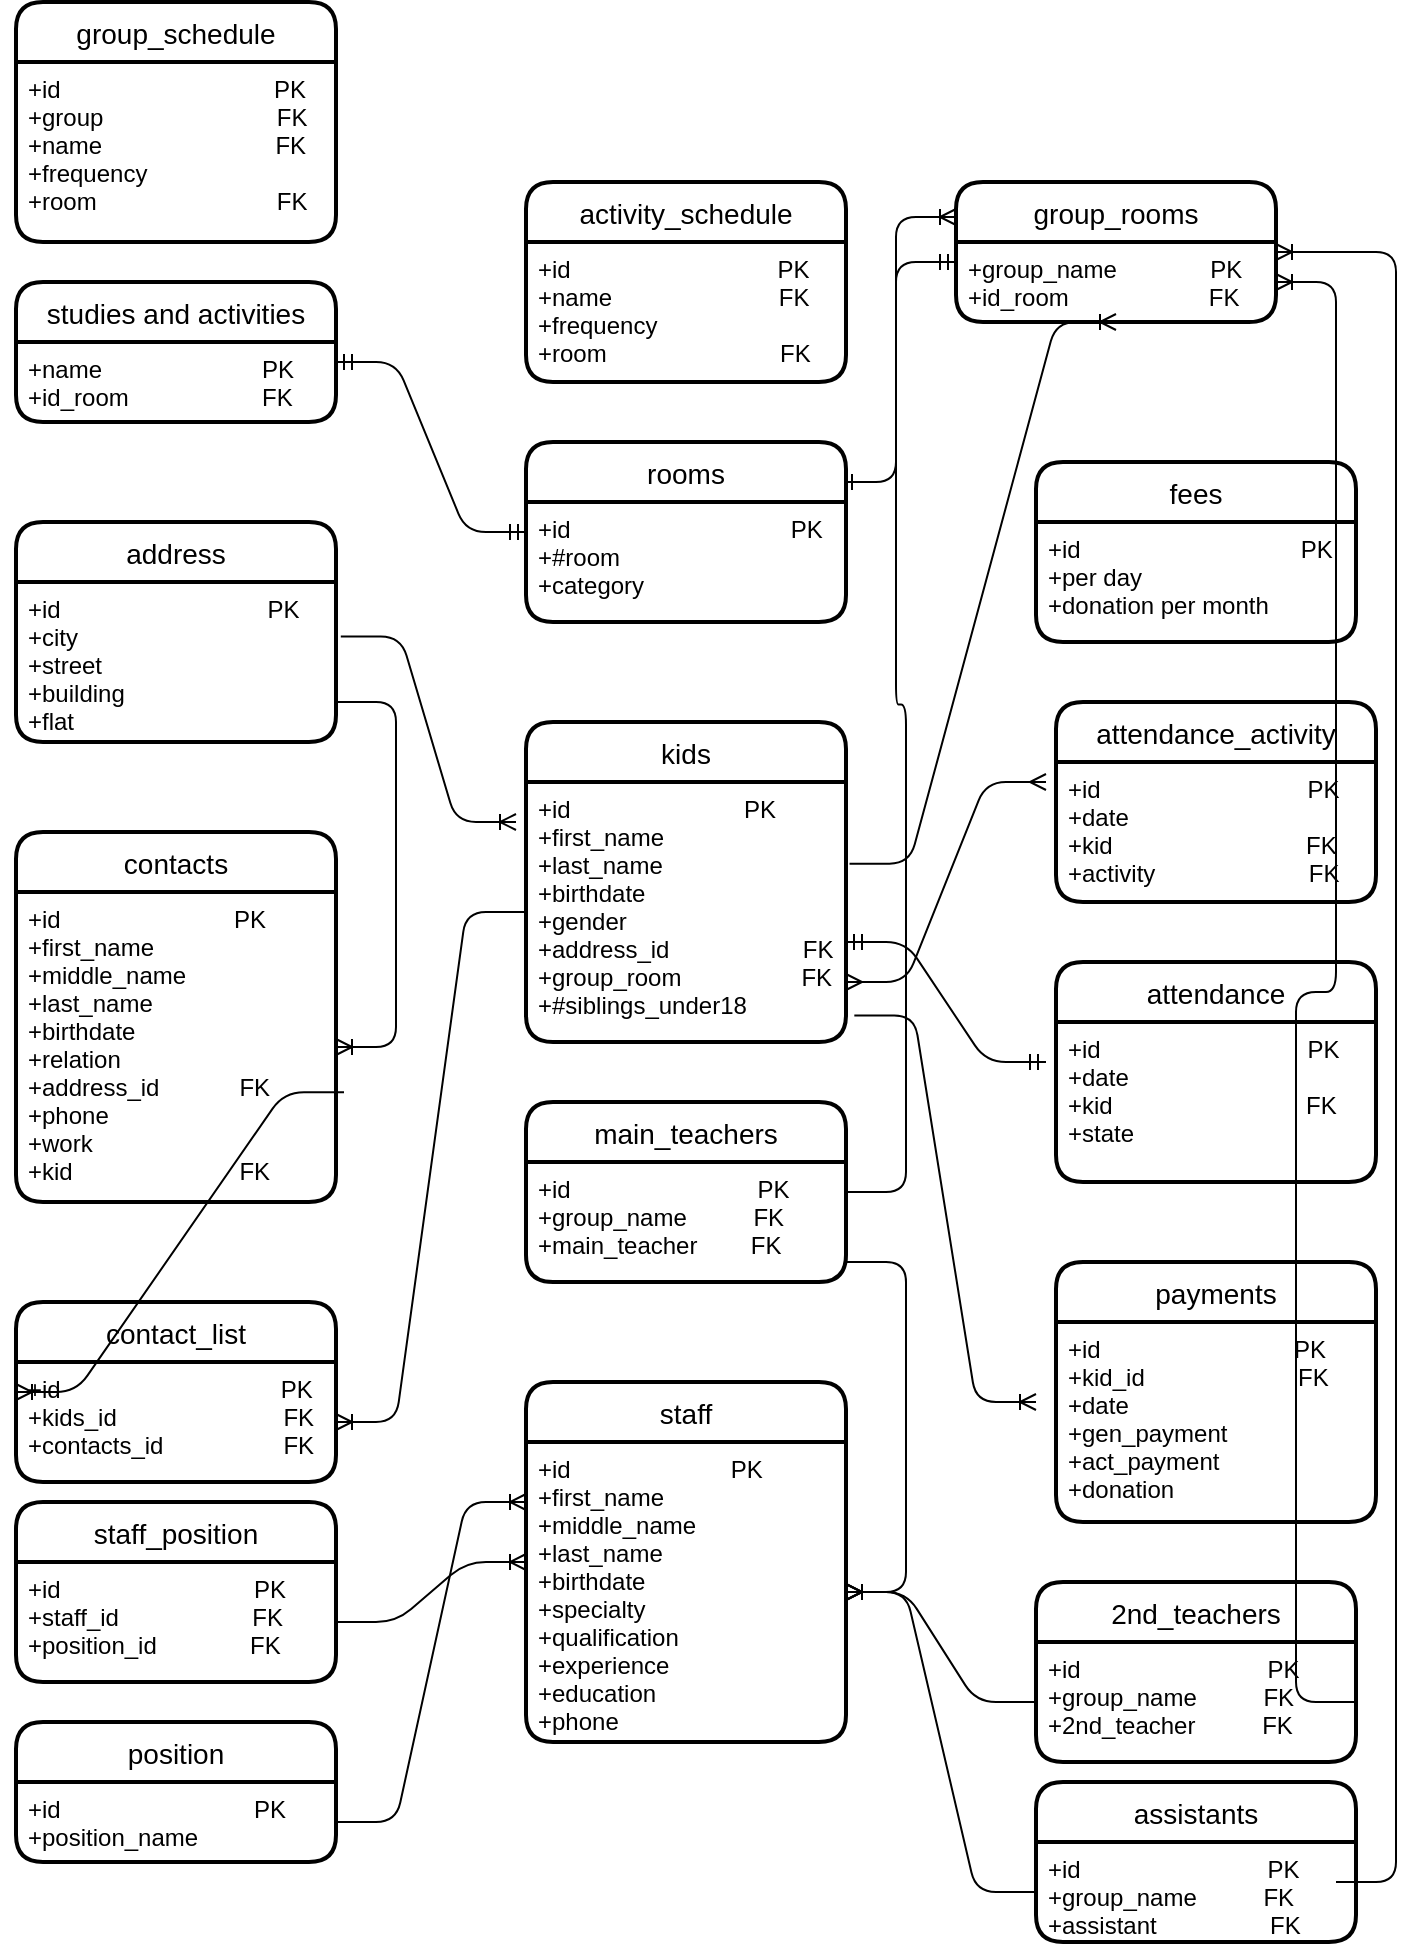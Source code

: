 <mxfile version="13.6.6" type="github">
  <diagram id="R2lEEEUBdFMjLlhIrx00" name="Page-1">
    <mxGraphModel dx="1038" dy="2817" grid="1" gridSize="10" guides="1" tooltips="1" connect="1" arrows="1" fold="1" page="1" pageScale="1" pageWidth="850" pageHeight="1100" math="0" shadow="0" extFonts="Permanent Marker^https://fonts.googleapis.com/css?family=Permanent+Marker">
      <root>
        <mxCell id="0" />
        <mxCell id="1" parent="0" />
        <mxCell id="jtmZs7vrfvo6yjPVw2VY-57" value="contacts" style="swimlane;childLayout=stackLayout;horizontal=1;startSize=30;horizontalStack=0;rounded=1;fontSize=14;fontStyle=0;strokeWidth=2;resizeParent=0;resizeLast=1;shadow=0;dashed=0;align=center;" parent="1" vertex="1">
          <mxGeometry x="90" y="-1765" width="160" height="185" as="geometry" />
        </mxCell>
        <mxCell id="jtmZs7vrfvo6yjPVw2VY-58" value="+id                          PK&#xa;+first_name&#xa;+middle_name&#xa;+last_name&#xa;+birthdate&#xa;+relation&#xa;+address_id            FK&#xa;+phone&#xa;+work                      &#xa;+kid                         FK" style="align=left;strokeColor=none;fillColor=none;spacingLeft=4;fontSize=12;verticalAlign=top;resizable=0;rotatable=0;part=1;" parent="jtmZs7vrfvo6yjPVw2VY-57" vertex="1">
          <mxGeometry y="30" width="160" height="155" as="geometry" />
        </mxCell>
        <mxCell id="54aEL65558y0Twl9wDXi-4" value="" style="edgeStyle=entityRelationEdgeStyle;fontSize=12;html=1;endArrow=ERmandOne;startArrow=ERmandOne;" parent="1" edge="1">
          <mxGeometry width="100" height="100" relative="1" as="geometry">
            <mxPoint x="505" y="-1710" as="sourcePoint" />
            <mxPoint x="605" y="-1650" as="targetPoint" />
          </mxGeometry>
        </mxCell>
        <mxCell id="jtmZs7vrfvo6yjPVw2VY-53" value="attendance" style="swimlane;childLayout=stackLayout;horizontal=1;startSize=30;horizontalStack=0;rounded=1;fontSize=14;fontStyle=0;strokeWidth=2;resizeParent=0;resizeLast=1;shadow=0;dashed=0;align=center;" parent="1" vertex="1">
          <mxGeometry x="610" y="-1700" width="160" height="110" as="geometry" />
        </mxCell>
        <mxCell id="jtmZs7vrfvo6yjPVw2VY-54" value="+id                               PK&#xa;+date&#xa;+kid                             FK&#xa;+state&#xa;" style="align=left;strokeColor=none;fillColor=none;spacingLeft=4;fontSize=12;verticalAlign=top;resizable=0;rotatable=0;part=1;" parent="jtmZs7vrfvo6yjPVw2VY-53" vertex="1">
          <mxGeometry y="30" width="160" height="80" as="geometry" />
        </mxCell>
        <mxCell id="54aEL65558y0Twl9wDXi-9" value="" style="edgeStyle=entityRelationEdgeStyle;fontSize=12;html=1;endArrow=ERmany;startArrow=ERmany;" parent="1" edge="1">
          <mxGeometry width="100" height="100" relative="1" as="geometry">
            <mxPoint x="505" y="-1690" as="sourcePoint" />
            <mxPoint x="605" y="-1790" as="targetPoint" />
          </mxGeometry>
        </mxCell>
        <mxCell id="54aEL65558y0Twl9wDXi-7" value="attendance_activity" style="swimlane;childLayout=stackLayout;horizontal=1;startSize=30;horizontalStack=0;rounded=1;fontSize=14;fontStyle=0;strokeWidth=2;resizeParent=0;resizeLast=1;shadow=0;dashed=0;align=center;" parent="1" vertex="1">
          <mxGeometry x="610" y="-1830" width="160" height="100" as="geometry" />
        </mxCell>
        <mxCell id="54aEL65558y0Twl9wDXi-8" value="+id                               PK&#xa;+date&#xa;+kid                             FK&#xa;+activity                       FK" style="align=left;strokeColor=none;fillColor=none;spacingLeft=4;fontSize=12;verticalAlign=top;resizable=0;rotatable=0;part=1;" parent="54aEL65558y0Twl9wDXi-7" vertex="1">
          <mxGeometry y="30" width="160" height="70" as="geometry" />
        </mxCell>
        <mxCell id="jtmZs7vrfvo6yjPVw2VY-1" value="kids" style="swimlane;childLayout=stackLayout;horizontal=1;startSize=30;horizontalStack=0;rounded=1;fontSize=14;fontStyle=0;strokeWidth=2;resizeParent=0;resizeLast=1;shadow=0;dashed=0;align=center;" parent="1" vertex="1">
          <mxGeometry x="345" y="-1820" width="160" height="160" as="geometry" />
        </mxCell>
        <mxCell id="jtmZs7vrfvo6yjPVw2VY-2" value="+id                          PK&#xa;+first_name&#xa;+last_name&#xa;+birthdate&#xa;+gender&#xa;+address_id                    FK&#xa;+group_room                  FK&#xa;+#siblings_under18" style="align=left;strokeColor=none;fillColor=none;spacingLeft=4;fontSize=12;verticalAlign=top;resizable=0;rotatable=0;part=1;" parent="jtmZs7vrfvo6yjPVw2VY-1" vertex="1">
          <mxGeometry y="30" width="160" height="130" as="geometry" />
        </mxCell>
        <mxCell id="JxFD-TdY9gkGIwwa138k-1" value="fees" style="swimlane;childLayout=stackLayout;horizontal=1;startSize=30;horizontalStack=0;rounded=1;fontSize=14;fontStyle=0;strokeWidth=2;resizeParent=0;resizeLast=1;shadow=0;dashed=0;align=center;" vertex="1" parent="1">
          <mxGeometry x="600" y="-1950" width="160" height="90" as="geometry" />
        </mxCell>
        <mxCell id="JxFD-TdY9gkGIwwa138k-2" value="+id                                 PK&#xa;+per day&#xa;+donation per month" style="align=left;strokeColor=none;fillColor=none;spacingLeft=4;fontSize=12;verticalAlign=top;resizable=0;rotatable=0;part=1;" vertex="1" parent="JxFD-TdY9gkGIwwa138k-1">
          <mxGeometry y="30" width="160" height="60" as="geometry" />
        </mxCell>
        <mxCell id="JxFD-TdY9gkGIwwa138k-3" value="payments" style="swimlane;childLayout=stackLayout;horizontal=1;startSize=30;horizontalStack=0;rounded=1;fontSize=14;fontStyle=0;strokeWidth=2;resizeParent=0;resizeLast=1;shadow=0;dashed=0;align=center;" vertex="1" parent="1">
          <mxGeometry x="610" y="-1550" width="160" height="130" as="geometry" />
        </mxCell>
        <mxCell id="JxFD-TdY9gkGIwwa138k-4" value="+id                             PK&#xa;+kid_id                       FK&#xa;+date&#xa;+gen_payment&#xa;+act_payment&#xa;+donation" style="align=left;strokeColor=none;fillColor=none;spacingLeft=4;fontSize=12;verticalAlign=top;resizable=0;rotatable=0;part=1;" vertex="1" parent="JxFD-TdY9gkGIwwa138k-3">
          <mxGeometry y="30" width="160" height="100" as="geometry" />
        </mxCell>
        <mxCell id="JxFD-TdY9gkGIwwa138k-5" value="" style="edgeStyle=entityRelationEdgeStyle;fontSize=12;html=1;endArrow=ERoneToMany;exitX=1.026;exitY=0.898;exitDx=0;exitDy=0;exitPerimeter=0;" edge="1" parent="1" source="jtmZs7vrfvo6yjPVw2VY-2">
          <mxGeometry width="100" height="100" relative="1" as="geometry">
            <mxPoint x="370" y="-1630" as="sourcePoint" />
            <mxPoint x="600" y="-1480" as="targetPoint" />
          </mxGeometry>
        </mxCell>
        <mxCell id="JxFD-TdY9gkGIwwa138k-8" value="contact_list" style="swimlane;childLayout=stackLayout;horizontal=1;startSize=30;horizontalStack=0;rounded=1;fontSize=14;fontStyle=0;strokeWidth=2;resizeParent=0;resizeLast=1;shadow=0;dashed=0;align=center;" vertex="1" parent="1">
          <mxGeometry x="90" y="-1530" width="160" height="90" as="geometry" />
        </mxCell>
        <mxCell id="JxFD-TdY9gkGIwwa138k-9" value="+id                                 PK&#xa;+kids_id                         FK&#xa;+contacts_id                  FK" style="align=left;strokeColor=none;fillColor=none;spacingLeft=4;fontSize=12;verticalAlign=top;resizable=0;rotatable=0;part=1;" vertex="1" parent="JxFD-TdY9gkGIwwa138k-8">
          <mxGeometry y="30" width="160" height="60" as="geometry" />
        </mxCell>
        <mxCell id="JxFD-TdY9gkGIwwa138k-10" value="" style="edgeStyle=entityRelationEdgeStyle;fontSize=12;html=1;endArrow=ERoneToMany;entryX=0;entryY=0.25;entryDx=0;entryDy=0;exitX=1.025;exitY=0.646;exitDx=0;exitDy=0;exitPerimeter=0;" edge="1" parent="1" source="jtmZs7vrfvo6yjPVw2VY-58" target="JxFD-TdY9gkGIwwa138k-9">
          <mxGeometry width="100" height="100" relative="1" as="geometry">
            <mxPoint x="260" y="-1660" as="sourcePoint" />
            <mxPoint x="30" y="-1640" as="targetPoint" />
          </mxGeometry>
        </mxCell>
        <mxCell id="JxFD-TdY9gkGIwwa138k-11" value="" style="edgeStyle=entityRelationEdgeStyle;fontSize=12;html=1;endArrow=ERoneToMany;" edge="1" parent="1" source="jtmZs7vrfvo6yjPVw2VY-2" target="JxFD-TdY9gkGIwwa138k-9">
          <mxGeometry width="100" height="100" relative="1" as="geometry">
            <mxPoint x="370" y="-1550" as="sourcePoint" />
            <mxPoint x="470" y="-1650" as="targetPoint" />
          </mxGeometry>
        </mxCell>
        <mxCell id="JxFD-TdY9gkGIwwa138k-12" value="group_rooms" style="swimlane;childLayout=stackLayout;horizontal=1;startSize=30;horizontalStack=0;rounded=1;fontSize=14;fontStyle=0;strokeWidth=2;resizeParent=0;resizeLast=1;shadow=0;dashed=0;align=center;" vertex="1" parent="1">
          <mxGeometry x="560" y="-2090" width="160" height="70" as="geometry" />
        </mxCell>
        <mxCell id="JxFD-TdY9gkGIwwa138k-13" value="+group_name              PK&#xa;+id_room                     FK                       &#xa;" style="align=left;strokeColor=none;fillColor=none;spacingLeft=4;fontSize=12;verticalAlign=top;resizable=0;rotatable=0;part=1;" vertex="1" parent="JxFD-TdY9gkGIwwa138k-12">
          <mxGeometry y="30" width="160" height="40" as="geometry" />
        </mxCell>
        <mxCell id="JxFD-TdY9gkGIwwa138k-15" value="" style="edgeStyle=entityRelationEdgeStyle;fontSize=12;html=1;endArrow=ERmandOne;startArrow=ERmandOne;entryX=0;entryY=0.25;entryDx=0;entryDy=0;" edge="1" parent="1" target="JxFD-TdY9gkGIwwa138k-13">
          <mxGeometry width="100" height="100" relative="1" as="geometry">
            <mxPoint x="500" y="-1940" as="sourcePoint" />
            <mxPoint x="570" y="-2040" as="targetPoint" />
          </mxGeometry>
        </mxCell>
        <mxCell id="JxFD-TdY9gkGIwwa138k-16" value="2nd_teachers" style="swimlane;childLayout=stackLayout;horizontal=1;startSize=30;horizontalStack=0;rounded=1;fontSize=14;fontStyle=0;strokeWidth=2;resizeParent=0;resizeLast=1;shadow=0;dashed=0;align=center;" vertex="1" parent="1">
          <mxGeometry x="600" y="-1390" width="160" height="90" as="geometry" />
        </mxCell>
        <mxCell id="JxFD-TdY9gkGIwwa138k-17" value="+id                            PK&#xa;+group_name          FK&#xa;+2nd_teacher          FK" style="align=left;strokeColor=none;fillColor=none;spacingLeft=4;fontSize=12;verticalAlign=top;resizable=0;rotatable=0;part=1;" vertex="1" parent="JxFD-TdY9gkGIwwa138k-16">
          <mxGeometry y="30" width="160" height="60" as="geometry" />
        </mxCell>
        <mxCell id="jtmZs7vrfvo6yjPVw2VY-63" value="main_teachers" style="swimlane;childLayout=stackLayout;horizontal=1;startSize=30;horizontalStack=0;rounded=1;fontSize=14;fontStyle=0;strokeWidth=2;resizeParent=0;resizeLast=1;shadow=0;dashed=0;align=center;" parent="1" vertex="1">
          <mxGeometry x="345" y="-1630" width="160" height="90" as="geometry" />
        </mxCell>
        <mxCell id="jtmZs7vrfvo6yjPVw2VY-64" value="+id                            PK&#xa;+group_name          FK&#xa;+main_teacher        FK" style="align=left;strokeColor=none;fillColor=none;spacingLeft=4;fontSize=12;verticalAlign=top;resizable=0;rotatable=0;part=1;" parent="jtmZs7vrfvo6yjPVw2VY-63" vertex="1">
          <mxGeometry y="30" width="160" height="60" as="geometry" />
        </mxCell>
        <mxCell id="jtmZs7vrfvo6yjPVw2VY-72" value="" style="edgeStyle=entityRelationEdgeStyle;fontSize=12;html=1;endArrow=ERoneToMany;" parent="jtmZs7vrfvo6yjPVw2VY-63" target="jtmZs7vrfvo6yjPVw2VY-31" edge="1">
          <mxGeometry width="100" height="100" relative="1" as="geometry">
            <mxPoint x="160" y="80" as="sourcePoint" />
            <mxPoint x="260" y="-20" as="targetPoint" />
          </mxGeometry>
        </mxCell>
        <mxCell id="JxFD-TdY9gkGIwwa138k-24" value="" style="edgeStyle=entityRelationEdgeStyle;fontSize=12;html=1;endArrow=ERoneToMany;exitX=1;exitY=0.25;exitDx=0;exitDy=0;entryX=0;entryY=0.25;entryDx=0;entryDy=0;" edge="1" parent="1" source="jtmZs7vrfvo6yjPVw2VY-64" target="JxFD-TdY9gkGIwwa138k-12">
          <mxGeometry width="100" height="100" relative="1" as="geometry">
            <mxPoint x="500" y="-1600" as="sourcePoint" />
            <mxPoint x="550" y="-2070" as="targetPoint" />
          </mxGeometry>
        </mxCell>
        <mxCell id="JxFD-TdY9gkGIwwa138k-25" value="" style="edgeStyle=entityRelationEdgeStyle;fontSize=12;html=1;endArrow=ERoneToMany;" edge="1" parent="1" source="JxFD-TdY9gkGIwwa138k-17" target="jtmZs7vrfvo6yjPVw2VY-31">
          <mxGeometry width="100" height="100" relative="1" as="geometry">
            <mxPoint x="630" y="-1140" as="sourcePoint" />
            <mxPoint x="510" y="-1360" as="targetPoint" />
          </mxGeometry>
        </mxCell>
        <mxCell id="JxFD-TdY9gkGIwwa138k-27" value="" style="edgeStyle=entityRelationEdgeStyle;fontSize=12;html=1;endArrow=ERoneToMany;exitX=1;exitY=0.5;exitDx=0;exitDy=0;" edge="1" parent="1" source="JxFD-TdY9gkGIwwa138k-17" target="JxFD-TdY9gkGIwwa138k-13">
          <mxGeometry width="100" height="100" relative="1" as="geometry">
            <mxPoint x="370" y="-1450" as="sourcePoint" />
            <mxPoint x="470" y="-1550" as="targetPoint" />
          </mxGeometry>
        </mxCell>
        <mxCell id="JxFD-TdY9gkGIwwa138k-19" value="assistants" style="swimlane;childLayout=stackLayout;horizontal=1;startSize=30;horizontalStack=0;rounded=1;fontSize=14;fontStyle=0;strokeWidth=2;resizeParent=0;resizeLast=1;shadow=0;dashed=0;align=center;" vertex="1" parent="1">
          <mxGeometry x="600" y="-1290" width="160" height="80" as="geometry" />
        </mxCell>
        <mxCell id="JxFD-TdY9gkGIwwa138k-29" value="" style="edgeStyle=entityRelationEdgeStyle;fontSize=12;html=1;endArrow=ERoneToMany;" edge="1" parent="JxFD-TdY9gkGIwwa138k-19" target="JxFD-TdY9gkGIwwa138k-12">
          <mxGeometry width="100" height="100" relative="1" as="geometry">
            <mxPoint x="150" y="50" as="sourcePoint" />
            <mxPoint x="250" y="-50" as="targetPoint" />
          </mxGeometry>
        </mxCell>
        <mxCell id="JxFD-TdY9gkGIwwa138k-20" value="+id                            PK&#xa;+group_name          FK&#xa;+assistant                 FK" style="align=left;strokeColor=none;fillColor=none;spacingLeft=4;fontSize=12;verticalAlign=top;resizable=0;rotatable=0;part=1;" vertex="1" parent="JxFD-TdY9gkGIwwa138k-19">
          <mxGeometry y="30" width="160" height="50" as="geometry" />
        </mxCell>
        <mxCell id="JxFD-TdY9gkGIwwa138k-28" value="" style="edgeStyle=entityRelationEdgeStyle;fontSize=12;html=1;endArrow=ERoneToMany;" edge="1" parent="1" source="JxFD-TdY9gkGIwwa138k-20" target="jtmZs7vrfvo6yjPVw2VY-31">
          <mxGeometry width="100" height="100" relative="1" as="geometry">
            <mxPoint x="600" y="-1230" as="sourcePoint" />
            <mxPoint x="700" y="-1330" as="targetPoint" />
          </mxGeometry>
        </mxCell>
        <mxCell id="JxFD-TdY9gkGIwwa138k-30" value="" style="edgeStyle=entityRelationEdgeStyle;fontSize=12;html=1;endArrow=ERoneToMany;exitX=1.011;exitY=0.314;exitDx=0;exitDy=0;exitPerimeter=0;entryX=0.5;entryY=1;entryDx=0;entryDy=0;" edge="1" parent="1" source="jtmZs7vrfvo6yjPVw2VY-2" target="JxFD-TdY9gkGIwwa138k-13">
          <mxGeometry width="100" height="100" relative="1" as="geometry">
            <mxPoint x="370" y="-1750" as="sourcePoint" />
            <mxPoint x="470" y="-1850" as="targetPoint" />
          </mxGeometry>
        </mxCell>
        <mxCell id="JxFD-TdY9gkGIwwa138k-33" value="" style="edgeStyle=entityRelationEdgeStyle;fontSize=12;html=1;endArrow=ERoneToMany;entryX=0;entryY=0.5;entryDx=0;entryDy=0;exitX=1;exitY=0.5;exitDx=0;exitDy=0;" edge="1" parent="1" source="JxFD-TdY9gkGIwwa138k-32" target="jtmZs7vrfvo6yjPVw2VY-30">
          <mxGeometry width="100" height="100" relative="1" as="geometry">
            <mxPoint x="330" y="-1160" as="sourcePoint" />
            <mxPoint x="170" y="-1240" as="targetPoint" />
          </mxGeometry>
        </mxCell>
        <mxCell id="JxFD-TdY9gkGIwwa138k-31" value="staff_position" style="swimlane;childLayout=stackLayout;horizontal=1;startSize=30;horizontalStack=0;rounded=1;fontSize=14;fontStyle=0;strokeWidth=2;resizeParent=0;resizeLast=1;shadow=0;dashed=0;align=center;" vertex="1" parent="1">
          <mxGeometry x="90" y="-1430" width="160" height="90" as="geometry" />
        </mxCell>
        <mxCell id="JxFD-TdY9gkGIwwa138k-32" value="+id                             PK&#xa;+staff_id                    FK&#xa;+position_id              FK" style="align=left;strokeColor=none;fillColor=none;spacingLeft=4;fontSize=12;verticalAlign=top;resizable=0;rotatable=0;part=1;" vertex="1" parent="JxFD-TdY9gkGIwwa138k-31">
          <mxGeometry y="30" width="160" height="60" as="geometry" />
        </mxCell>
        <mxCell id="54aEL65558y0Twl9wDXi-22" value="position" style="swimlane;childLayout=stackLayout;horizontal=1;startSize=30;horizontalStack=0;rounded=1;fontSize=14;fontStyle=0;strokeWidth=2;resizeParent=0;resizeLast=1;shadow=0;dashed=0;align=center;" parent="1" vertex="1">
          <mxGeometry x="90" y="-1320" width="160" height="70" as="geometry" />
        </mxCell>
        <mxCell id="54aEL65558y0Twl9wDXi-23" value="+id                             PK&#xa;+position_name&#xa;" style="align=left;strokeColor=none;fillColor=none;spacingLeft=4;fontSize=12;verticalAlign=top;resizable=0;rotatable=0;part=1;" parent="54aEL65558y0Twl9wDXi-22" vertex="1">
          <mxGeometry y="30" width="160" height="40" as="geometry" />
        </mxCell>
        <mxCell id="jtmZs7vrfvo6yjPVw2VY-30" value="staff" style="swimlane;childLayout=stackLayout;horizontal=1;startSize=30;horizontalStack=0;rounded=1;fontSize=14;fontStyle=0;strokeWidth=2;resizeParent=0;resizeLast=1;shadow=0;dashed=0;align=center;" parent="1" vertex="1">
          <mxGeometry x="345" y="-1490" width="160" height="180" as="geometry" />
        </mxCell>
        <mxCell id="JxFD-TdY9gkGIwwa138k-34" value="" style="edgeStyle=entityRelationEdgeStyle;fontSize=12;html=1;endArrow=ERoneToMany;exitX=1;exitY=0.5;exitDx=0;exitDy=0;" edge="1" parent="jtmZs7vrfvo6yjPVw2VY-30" source="54aEL65558y0Twl9wDXi-23">
          <mxGeometry width="100" height="100" relative="1" as="geometry">
            <mxPoint x="-100" y="160" as="sourcePoint" />
            <mxPoint y="60" as="targetPoint" />
          </mxGeometry>
        </mxCell>
        <mxCell id="jtmZs7vrfvo6yjPVw2VY-31" value="+id                        PK&#xa;+first_name&#xa;+middle_name&#xa;+last_name&#xa;+birthdate&#xa;+specialty&#xa;+qualification&#xa;+experience&#xa;+education&#xa;+phone" style="align=left;strokeColor=none;fillColor=none;spacingLeft=4;fontSize=12;verticalAlign=top;resizable=0;rotatable=0;part=1;" parent="jtmZs7vrfvo6yjPVw2VY-30" vertex="1">
          <mxGeometry y="30" width="160" height="150" as="geometry" />
        </mxCell>
        <mxCell id="jtmZs7vrfvo6yjPVw2VY-50" value="rooms" style="swimlane;childLayout=stackLayout;horizontal=1;startSize=30;horizontalStack=0;rounded=1;fontSize=14;fontStyle=0;strokeWidth=2;resizeParent=0;resizeLast=1;shadow=0;dashed=0;align=center;" parent="1" vertex="1">
          <mxGeometry x="345" y="-1960" width="160" height="90" as="geometry" />
        </mxCell>
        <mxCell id="jtmZs7vrfvo6yjPVw2VY-51" value="+id                                 PK&#xa;+#room                           &#xa;+category&#xa;" style="align=left;strokeColor=none;fillColor=none;spacingLeft=4;fontSize=12;verticalAlign=top;resizable=0;rotatable=0;part=1;" parent="jtmZs7vrfvo6yjPVw2VY-50" vertex="1">
          <mxGeometry y="30" width="160" height="60" as="geometry" />
        </mxCell>
        <mxCell id="54aEL65558y0Twl9wDXi-32" value="activity_schedule" style="swimlane;childLayout=stackLayout;horizontal=1;startSize=30;horizontalStack=0;rounded=1;fontSize=14;fontStyle=0;strokeWidth=2;resizeParent=0;resizeLast=1;shadow=0;dashed=0;align=center;" parent="1" vertex="1">
          <mxGeometry x="345" y="-2090" width="160" height="100" as="geometry" />
        </mxCell>
        <mxCell id="54aEL65558y0Twl9wDXi-33" value="+id                               PK&#xa;+name                         FK&#xa;+frequency&#xa;+room                          FK" style="align=left;strokeColor=none;fillColor=none;spacingLeft=4;fontSize=12;verticalAlign=top;resizable=0;rotatable=0;part=1;" parent="54aEL65558y0Twl9wDXi-32" vertex="1">
          <mxGeometry y="30" width="160" height="70" as="geometry" />
        </mxCell>
        <mxCell id="JxFD-TdY9gkGIwwa138k-39" value="" style="edgeStyle=entityRelationEdgeStyle;fontSize=12;html=1;endArrow=ERmandOne;startArrow=ERmandOne;exitX=1;exitY=0.25;exitDx=0;exitDy=0;entryX=0;entryY=0.25;entryDx=0;entryDy=0;" edge="1" parent="1" source="jtmZs7vrfvo6yjPVw2VY-46" target="jtmZs7vrfvo6yjPVw2VY-51">
          <mxGeometry width="100" height="100" relative="1" as="geometry">
            <mxPoint x="370" y="-1850" as="sourcePoint" />
            <mxPoint x="470" y="-1950" as="targetPoint" />
          </mxGeometry>
        </mxCell>
        <mxCell id="JxFD-TdY9gkGIwwa138k-40" value="address" style="swimlane;childLayout=stackLayout;horizontal=1;startSize=30;horizontalStack=0;rounded=1;fontSize=14;fontStyle=0;strokeWidth=2;resizeParent=0;resizeLast=1;shadow=0;dashed=0;align=center;" vertex="1" parent="1">
          <mxGeometry x="90" y="-1920" width="160" height="110" as="geometry" />
        </mxCell>
        <mxCell id="JxFD-TdY9gkGIwwa138k-41" value="+id                               PK&#xa;+city&#xa;+street&#xa;+building&#xa;+flat" style="align=left;strokeColor=none;fillColor=none;spacingLeft=4;fontSize=12;verticalAlign=top;resizable=0;rotatable=0;part=1;" vertex="1" parent="JxFD-TdY9gkGIwwa138k-40">
          <mxGeometry y="30" width="160" height="80" as="geometry" />
        </mxCell>
        <mxCell id="jtmZs7vrfvo6yjPVw2VY-45" value="studies and activities" style="swimlane;childLayout=stackLayout;horizontal=1;startSize=30;horizontalStack=0;rounded=1;fontSize=14;fontStyle=0;strokeWidth=2;resizeParent=0;resizeLast=1;shadow=0;dashed=0;align=center;" parent="1" vertex="1">
          <mxGeometry x="90" y="-2040" width="160" height="70" as="geometry" />
        </mxCell>
        <mxCell id="jtmZs7vrfvo6yjPVw2VY-46" value="+name                        PK&#xa;+id_room                    FK&#xa;" style="align=left;strokeColor=none;fillColor=none;spacingLeft=4;fontSize=12;verticalAlign=top;resizable=0;rotatable=0;part=1;" parent="jtmZs7vrfvo6yjPVw2VY-45" vertex="1">
          <mxGeometry y="30" width="160" height="40" as="geometry" />
        </mxCell>
        <mxCell id="54aEL65558y0Twl9wDXi-16" value="group_schedule" style="swimlane;childLayout=stackLayout;horizontal=1;startSize=30;horizontalStack=0;rounded=1;fontSize=14;fontStyle=0;strokeWidth=2;resizeParent=0;resizeLast=1;shadow=0;dashed=0;align=center;" parent="1" vertex="1">
          <mxGeometry x="90" y="-2180" width="160" height="120" as="geometry" />
        </mxCell>
        <mxCell id="54aEL65558y0Twl9wDXi-17" value="+id                                PK&#xa;+group                          FK&#xa;+name                          FK&#xa;+frequency                   &#xa;+room                           FK" style="align=left;strokeColor=none;fillColor=none;spacingLeft=4;fontSize=12;verticalAlign=top;resizable=0;rotatable=0;part=1;" parent="54aEL65558y0Twl9wDXi-16" vertex="1">
          <mxGeometry y="30" width="160" height="90" as="geometry" />
        </mxCell>
        <mxCell id="JxFD-TdY9gkGIwwa138k-42" value="" style="edgeStyle=entityRelationEdgeStyle;fontSize=12;html=1;endArrow=ERoneToMany;exitX=1.015;exitY=0.34;exitDx=0;exitDy=0;exitPerimeter=0;" edge="1" parent="1" source="JxFD-TdY9gkGIwwa138k-41">
          <mxGeometry width="100" height="100" relative="1" as="geometry">
            <mxPoint x="370" y="-1750" as="sourcePoint" />
            <mxPoint x="340" y="-1770" as="targetPoint" />
          </mxGeometry>
        </mxCell>
        <mxCell id="JxFD-TdY9gkGIwwa138k-43" value="" style="edgeStyle=entityRelationEdgeStyle;fontSize=12;html=1;endArrow=ERoneToMany;exitX=1;exitY=0.75;exitDx=0;exitDy=0;" edge="1" parent="1" source="JxFD-TdY9gkGIwwa138k-41" target="jtmZs7vrfvo6yjPVw2VY-58">
          <mxGeometry width="100" height="100" relative="1" as="geometry">
            <mxPoint x="370" y="-1750" as="sourcePoint" />
            <mxPoint x="470" y="-1850" as="targetPoint" />
          </mxGeometry>
        </mxCell>
      </root>
    </mxGraphModel>
  </diagram>
</mxfile>
